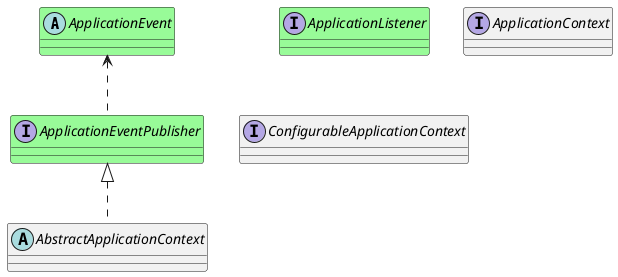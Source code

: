 @startuml
'https://plantuml.com/class-diagram

abstract class ApplicationEvent #palegreen

interface ApplicationListener #palegreen

interface ApplicationEventPublisher #palegreen

abstract class AbstractApplicationContext

interface ApplicationContext

interface ConfigurableApplicationContext

ApplicationEventPublisher .up.> ApplicationEvent

AbstractApplicationContext .up.|> ApplicationEventPublisher





'abstract class AbstractList
'abstract AbstractCollection
'interface List
'interface Collection
'
'List <|-- AbstractList
'Collection <|-- AbstractCollection
'
'Collection <|- List
'AbstractCollection <|- AbstractList
'AbstractList <|-- ArrayList
'
'class ArrayList {
'Object[] elementData
'size()
'}
'
'enum TimeUnit {
'DAYS
'HOURS
'MINUTES
'}

@enduml